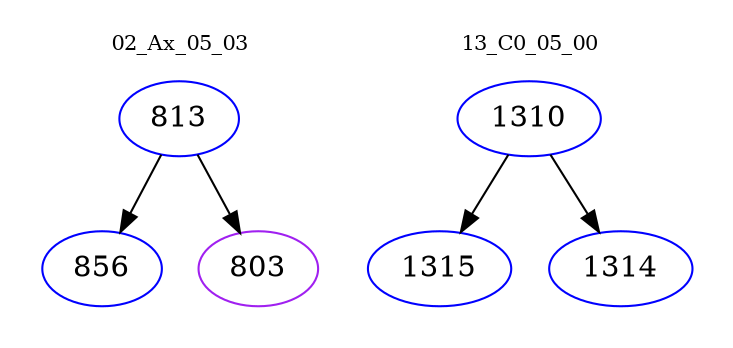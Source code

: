 digraph{
subgraph cluster_0 {
color = white
label = "02_Ax_05_03";
fontsize=10;
T0_813 [label="813", color="blue"]
T0_813 -> T0_856 [color="black"]
T0_856 [label="856", color="blue"]
T0_813 -> T0_803 [color="black"]
T0_803 [label="803", color="purple"]
}
subgraph cluster_1 {
color = white
label = "13_C0_05_00";
fontsize=10;
T1_1310 [label="1310", color="blue"]
T1_1310 -> T1_1315 [color="black"]
T1_1315 [label="1315", color="blue"]
T1_1310 -> T1_1314 [color="black"]
T1_1314 [label="1314", color="blue"]
}
}
